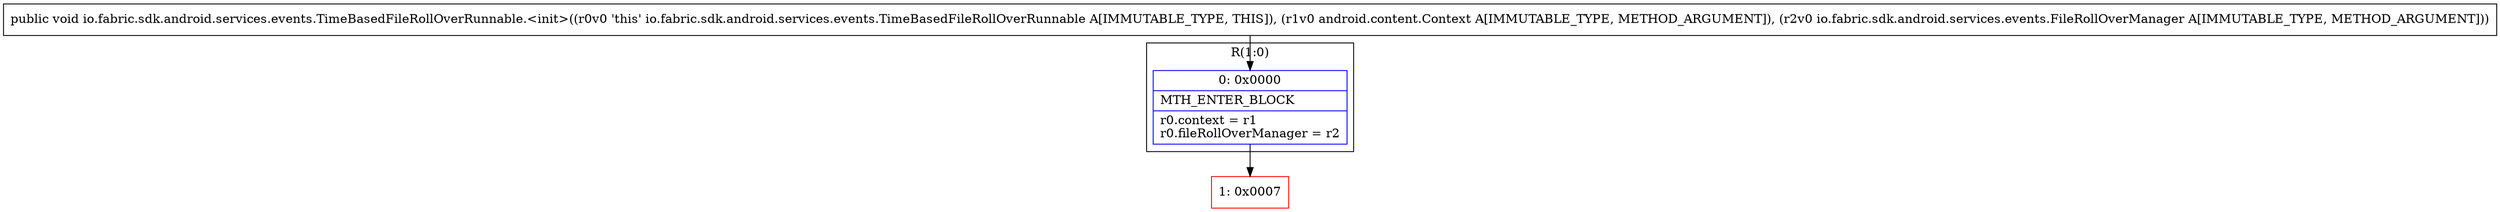digraph "CFG forio.fabric.sdk.android.services.events.TimeBasedFileRollOverRunnable.\<init\>(Landroid\/content\/Context;Lio\/fabric\/sdk\/android\/services\/events\/FileRollOverManager;)V" {
subgraph cluster_Region_1459937890 {
label = "R(1:0)";
node [shape=record,color=blue];
Node_0 [shape=record,label="{0\:\ 0x0000|MTH_ENTER_BLOCK\l|r0.context = r1\lr0.fileRollOverManager = r2\l}"];
}
Node_1 [shape=record,color=red,label="{1\:\ 0x0007}"];
MethodNode[shape=record,label="{public void io.fabric.sdk.android.services.events.TimeBasedFileRollOverRunnable.\<init\>((r0v0 'this' io.fabric.sdk.android.services.events.TimeBasedFileRollOverRunnable A[IMMUTABLE_TYPE, THIS]), (r1v0 android.content.Context A[IMMUTABLE_TYPE, METHOD_ARGUMENT]), (r2v0 io.fabric.sdk.android.services.events.FileRollOverManager A[IMMUTABLE_TYPE, METHOD_ARGUMENT])) }"];
MethodNode -> Node_0;
Node_0 -> Node_1;
}

